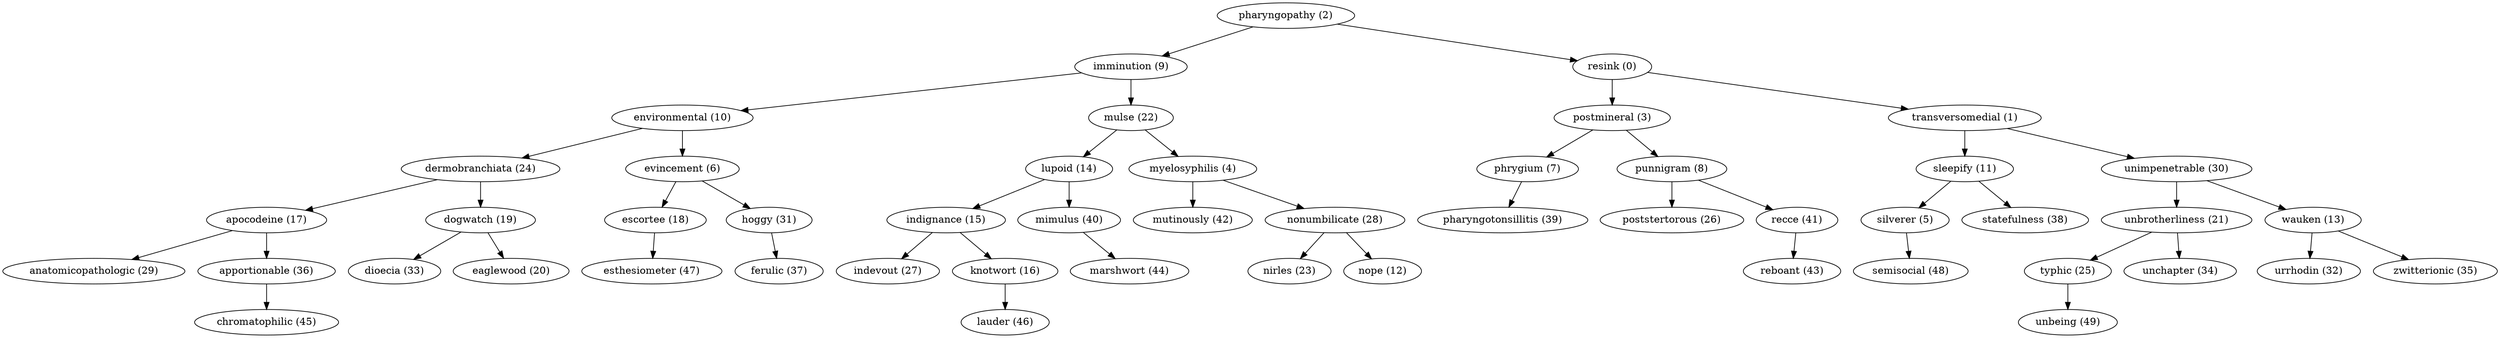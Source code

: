 digraph g { 
 node29 [label="anatomicopathologic (29)"];
 node17 [label="apocodeine (17)"];
 node36 [label="apportionable (36)"];
 node45 [label="chromatophilic (45)"];
 node24 [label="dermobranchiata (24)"];
 node33 [label="dioecia (33)"];
 node19 [label="dogwatch (19)"];
 node20 [label="eaglewood (20)"];
 node10 [label="environmental (10)"];
 node18 [label="escortee (18)"];
 node47 [label="esthesiometer (47)"];
 node6 [label="evincement (6)"];
 node37 [label="ferulic (37)"];
 node31 [label="hoggy (31)"];
 node9 [label="imminution (9)"];
 node27 [label="indevout (27)"];
 node15 [label="indignance (15)"];
 node16 [label="knotwort (16)"];
 node46 [label="lauder (46)"];
 node14 [label="lupoid (14)"];
 node44 [label="marshwort (44)"];
 node40 [label="mimulus (40)"];
 node22 [label="mulse (22)"];
 node42 [label="mutinously (42)"];
 node4 [label="myelosyphilis (4)"];
 node23 [label="nirles (23)"];
 node28 [label="nonumbilicate (28)"];
 node12 [label="nope (12)"];
 node2 [label="pharyngopathy (2)"];
 node39 [label="pharyngotonsillitis (39)"];
 node7 [label="phrygium (7)"];
 node3 [label="postmineral (3)"];
 node26 [label="poststertorous (26)"];
 node8 [label="punnigram (8)"];
 node43 [label="reboant (43)"];
 node41 [label="recce (41)"];
 node0 [label="resink (0)"];
 node48 [label="semisocial (48)"];
 node5 [label="silverer (5)"];
 node11 [label="sleepify (11)"];
 node38 [label="statefulness (38)"];
 node1 [label="transversomedial (1)"];
 node25 [label="typhic (25)"];
 node49 [label="unbeing (49)"];
 node21 [label="unbrotherliness (21)"];
 node34 [label="unchapter (34)"];
 node30 [label="unimpenetrable (30)"];
 node32 [label="urrhodin (32)"];
 node13 [label="wauken (13)"];
 node35 [label="zwitterionic (35)"];
  node2 -> node9;
  node9 -> node10;
  node10 -> node24;
  node24 -> node17;
  node17 -> node29;
  node17 -> node36;
  node36 -> node45;
  node24 -> node19;
  node19 -> node33;
  node19 -> node20;
  node10 -> node6;
  node6 -> node18;
  node18 -> node47;
  node6 -> node31;
  node31 -> node37;
  node9 -> node22;
  node22 -> node14;
  node14 -> node15;
  node15 -> node27;
  node15 -> node16;
  node16 -> node46;
  node14 -> node40;
  node40 -> node44;
  node22 -> node4;
  node4 -> node42;
  node4 -> node28;
  node28 -> node23;
  node28 -> node12;
  node2 -> node0;
  node0 -> node3;
  node3 -> node7;
  node7 -> node39;
  node3 -> node8;
  node8 -> node26;
  node8 -> node41;
  node41 -> node43;
  node0 -> node1;
  node1 -> node11;
  node11 -> node5;
  node5 -> node48;
  node11 -> node38;
  node1 -> node30;
  node30 -> node21;
  node21 -> node25;
  node25 -> node49;
  node21 -> node34;
  node30 -> node13;
  node13 -> node32;
  node13 -> node35;
} 
